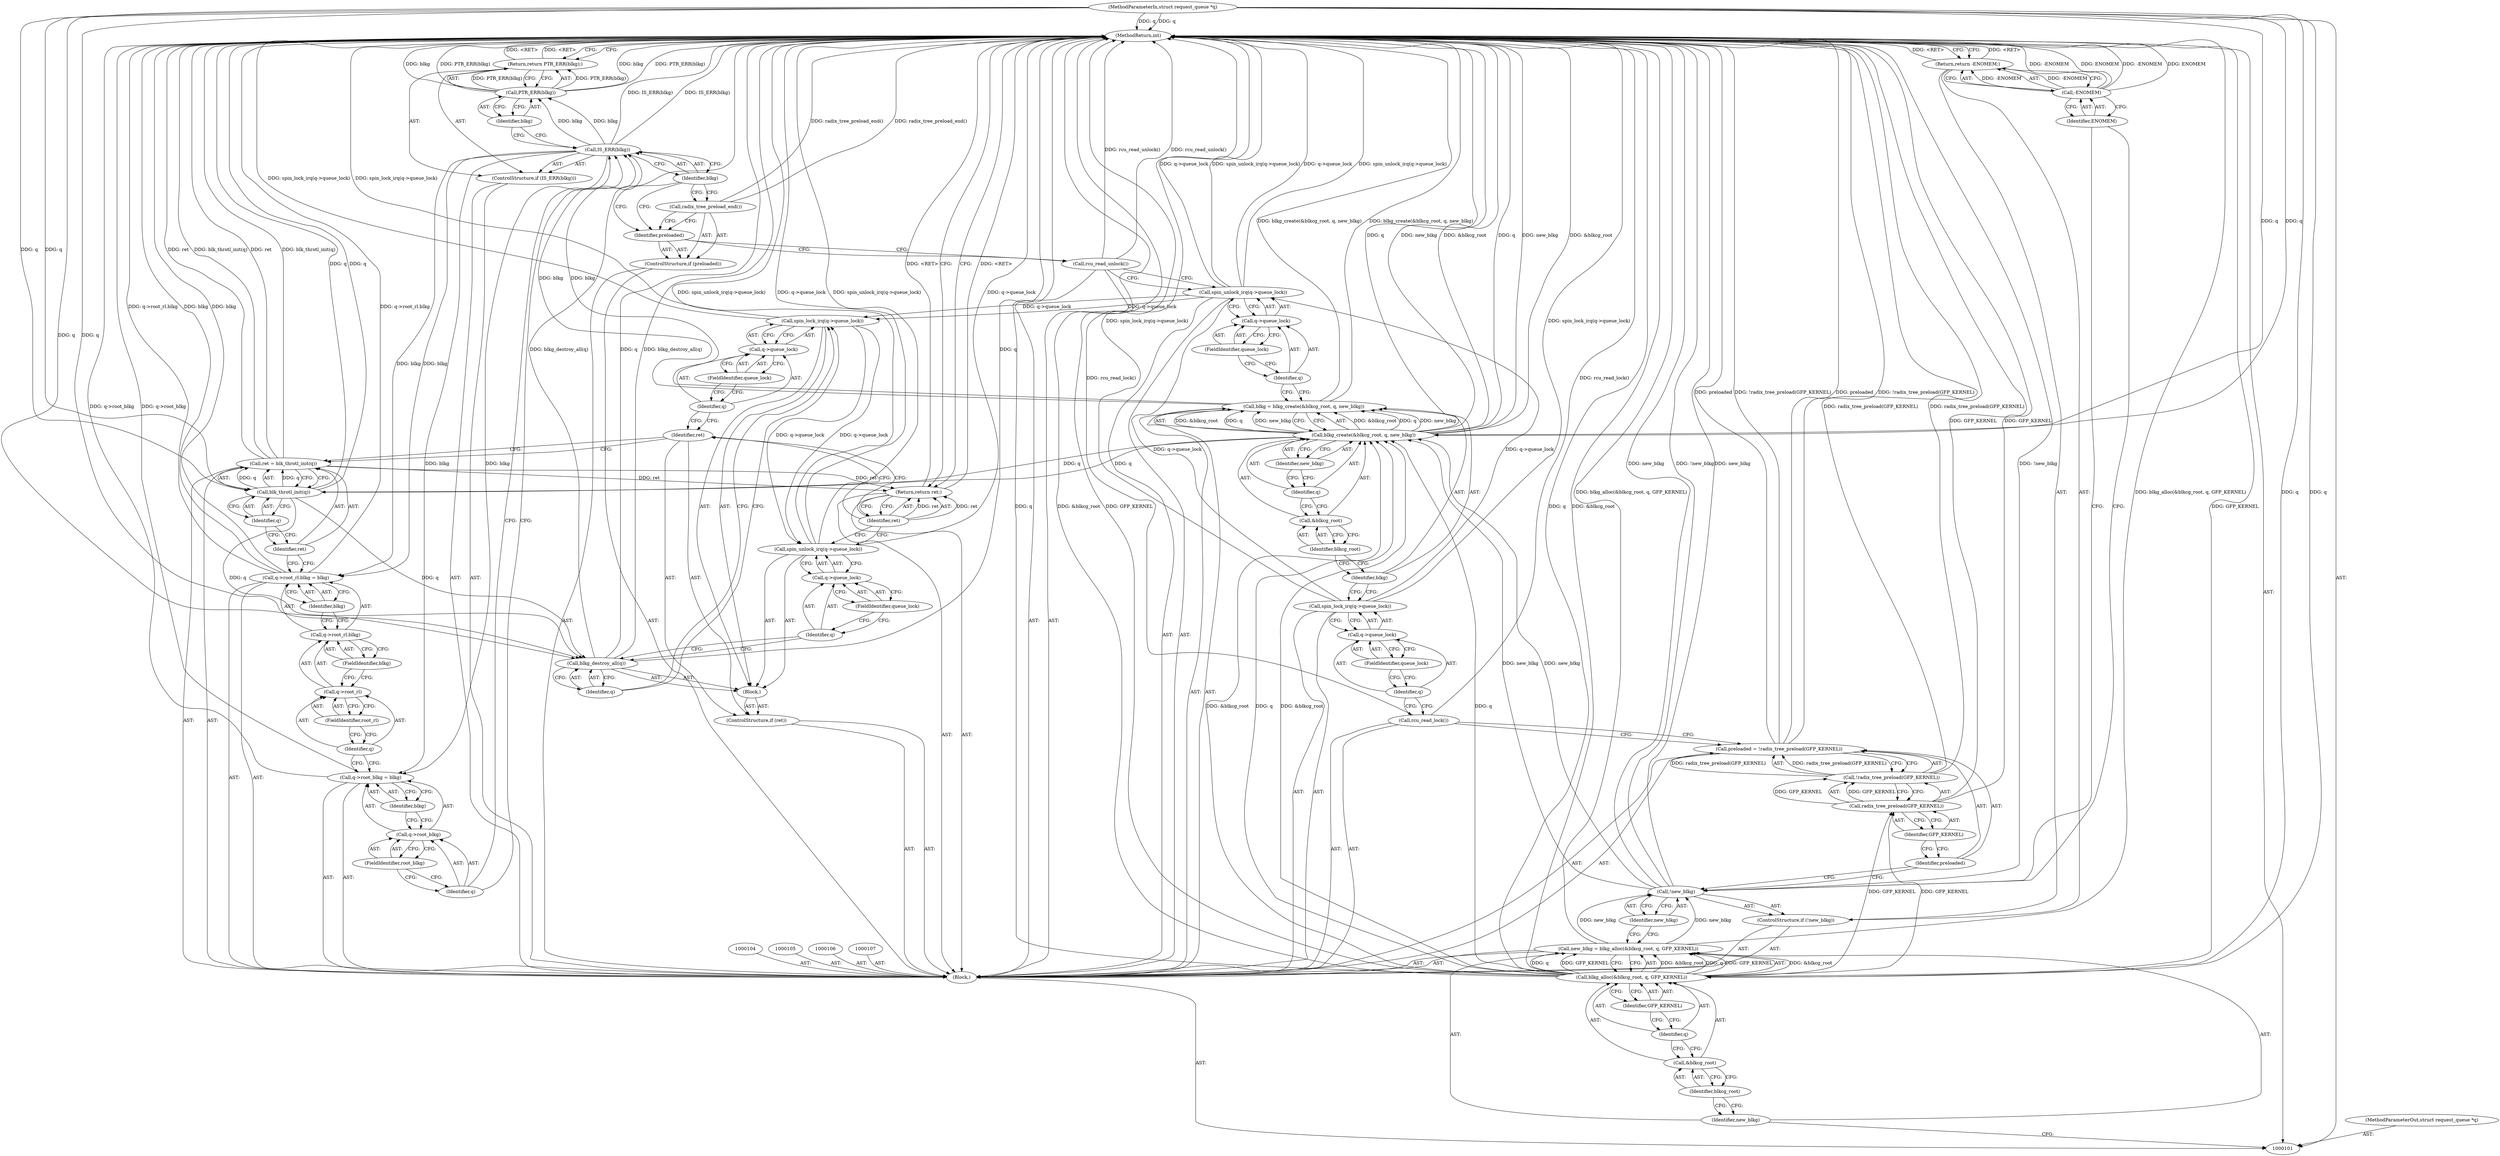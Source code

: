 digraph "0_linux_9b54d816e00425c3a517514e0d677bb3cec49258" {
"1000183" [label="(MethodReturn,int)"];
"1000102" [label="(MethodParameterIn,struct request_queue *q)"];
"1000267" [label="(MethodParameterOut,struct request_queue *q)"];
"1000121" [label="(Call,preloaded = !radix_tree_preload(GFP_KERNEL))"];
"1000122" [label="(Identifier,preloaded)"];
"1000123" [label="(Call,!radix_tree_preload(GFP_KERNEL))"];
"1000124" [label="(Call,radix_tree_preload(GFP_KERNEL))"];
"1000125" [label="(Identifier,GFP_KERNEL)"];
"1000126" [label="(Call,rcu_read_lock())"];
"1000127" [label="(Call,spin_lock_irq(q->queue_lock))"];
"1000128" [label="(Call,q->queue_lock)"];
"1000129" [label="(Identifier,q)"];
"1000130" [label="(FieldIdentifier,queue_lock)"];
"1000103" [label="(Block,)"];
"1000131" [label="(Call,blkg = blkg_create(&blkcg_root, q, new_blkg))"];
"1000132" [label="(Identifier,blkg)"];
"1000134" [label="(Call,&blkcg_root)"];
"1000135" [label="(Identifier,blkcg_root)"];
"1000136" [label="(Identifier,q)"];
"1000137" [label="(Identifier,new_blkg)"];
"1000133" [label="(Call,blkg_create(&blkcg_root, q, new_blkg))"];
"1000138" [label="(Call,spin_unlock_irq(q->queue_lock))"];
"1000139" [label="(Call,q->queue_lock)"];
"1000140" [label="(Identifier,q)"];
"1000141" [label="(FieldIdentifier,queue_lock)"];
"1000142" [label="(Call,rcu_read_unlock())"];
"1000143" [label="(ControlStructure,if (preloaded))"];
"1000144" [label="(Identifier,preloaded)"];
"1000145" [label="(Call,radix_tree_preload_end())"];
"1000146" [label="(ControlStructure,if (IS_ERR(blkg)))"];
"1000148" [label="(Identifier,blkg)"];
"1000147" [label="(Call,IS_ERR(blkg))"];
"1000150" [label="(Call,PTR_ERR(blkg))"];
"1000151" [label="(Identifier,blkg)"];
"1000149" [label="(Return,return PTR_ERR(blkg);)"];
"1000156" [label="(Identifier,blkg)"];
"1000152" [label="(Call,q->root_blkg = blkg)"];
"1000153" [label="(Call,q->root_blkg)"];
"1000154" [label="(Identifier,q)"];
"1000155" [label="(FieldIdentifier,root_blkg)"];
"1000162" [label="(FieldIdentifier,blkg)"];
"1000157" [label="(Call,q->root_rl.blkg = blkg)"];
"1000158" [label="(Call,q->root_rl.blkg)"];
"1000159" [label="(Call,q->root_rl)"];
"1000160" [label="(Identifier,q)"];
"1000163" [label="(Identifier,blkg)"];
"1000161" [label="(FieldIdentifier,root_rl)"];
"1000164" [label="(Call,ret = blk_throtl_init(q))"];
"1000165" [label="(Identifier,ret)"];
"1000167" [label="(Identifier,q)"];
"1000166" [label="(Call,blk_throtl_init(q))"];
"1000168" [label="(ControlStructure,if (ret))"];
"1000170" [label="(Block,)"];
"1000169" [label="(Identifier,ret)"];
"1000172" [label="(Call,q->queue_lock)"];
"1000173" [label="(Identifier,q)"];
"1000174" [label="(FieldIdentifier,queue_lock)"];
"1000171" [label="(Call,spin_lock_irq(q->queue_lock))"];
"1000176" [label="(Identifier,q)"];
"1000175" [label="(Call,blkg_destroy_all(q))"];
"1000178" [label="(Call,q->queue_lock)"];
"1000179" [label="(Identifier,q)"];
"1000177" [label="(Call,spin_unlock_irq(q->queue_lock))"];
"1000180" [label="(FieldIdentifier,queue_lock)"];
"1000181" [label="(Return,return ret;)"];
"1000182" [label="(Identifier,ret)"];
"1000108" [label="(Call,new_blkg = blkg_alloc(&blkcg_root, q, GFP_KERNEL))"];
"1000109" [label="(Identifier,new_blkg)"];
"1000110" [label="(Call,blkg_alloc(&blkcg_root, q, GFP_KERNEL))"];
"1000111" [label="(Call,&blkcg_root)"];
"1000112" [label="(Identifier,blkcg_root)"];
"1000113" [label="(Identifier,q)"];
"1000114" [label="(Identifier,GFP_KERNEL)"];
"1000115" [label="(ControlStructure,if (!new_blkg))"];
"1000116" [label="(Call,!new_blkg)"];
"1000117" [label="(Identifier,new_blkg)"];
"1000120" [label="(Identifier,ENOMEM)"];
"1000118" [label="(Return,return -ENOMEM;)"];
"1000119" [label="(Call,-ENOMEM)"];
"1000183" -> "1000101"  [label="AST: "];
"1000183" -> "1000118"  [label="CFG: "];
"1000183" -> "1000149"  [label="CFG: "];
"1000183" -> "1000181"  [label="CFG: "];
"1000181" -> "1000183"  [label="DDG: <RET>"];
"1000142" -> "1000183"  [label="DDG: rcu_read_unlock()"];
"1000124" -> "1000183"  [label="DDG: GFP_KERNEL"];
"1000150" -> "1000183"  [label="DDG: blkg"];
"1000150" -> "1000183"  [label="DDG: PTR_ERR(blkg)"];
"1000110" -> "1000183"  [label="DDG: GFP_KERNEL"];
"1000110" -> "1000183"  [label="DDG: q"];
"1000110" -> "1000183"  [label="DDG: &blkcg_root"];
"1000175" -> "1000183"  [label="DDG: q"];
"1000175" -> "1000183"  [label="DDG: blkg_destroy_all(q)"];
"1000138" -> "1000183"  [label="DDG: spin_unlock_irq(q->queue_lock)"];
"1000138" -> "1000183"  [label="DDG: q->queue_lock"];
"1000119" -> "1000183"  [label="DDG: -ENOMEM"];
"1000119" -> "1000183"  [label="DDG: ENOMEM"];
"1000157" -> "1000183"  [label="DDG: blkg"];
"1000157" -> "1000183"  [label="DDG: q->root_rl.blkg"];
"1000177" -> "1000183"  [label="DDG: q->queue_lock"];
"1000177" -> "1000183"  [label="DDG: spin_unlock_irq(q->queue_lock)"];
"1000116" -> "1000183"  [label="DDG: new_blkg"];
"1000116" -> "1000183"  [label="DDG: !new_blkg"];
"1000126" -> "1000183"  [label="DDG: rcu_read_lock()"];
"1000121" -> "1000183"  [label="DDG: !radix_tree_preload(GFP_KERNEL)"];
"1000121" -> "1000183"  [label="DDG: preloaded"];
"1000164" -> "1000183"  [label="DDG: blk_throtl_init(q)"];
"1000164" -> "1000183"  [label="DDG: ret"];
"1000166" -> "1000183"  [label="DDG: q"];
"1000133" -> "1000183"  [label="DDG: &blkcg_root"];
"1000133" -> "1000183"  [label="DDG: q"];
"1000133" -> "1000183"  [label="DDG: new_blkg"];
"1000127" -> "1000183"  [label="DDG: spin_lock_irq(q->queue_lock)"];
"1000152" -> "1000183"  [label="DDG: q->root_blkg"];
"1000131" -> "1000183"  [label="DDG: blkg_create(&blkcg_root, q, new_blkg)"];
"1000102" -> "1000183"  [label="DDG: q"];
"1000108" -> "1000183"  [label="DDG: blkg_alloc(&blkcg_root, q, GFP_KERNEL)"];
"1000145" -> "1000183"  [label="DDG: radix_tree_preload_end()"];
"1000171" -> "1000183"  [label="DDG: spin_lock_irq(q->queue_lock)"];
"1000147" -> "1000183"  [label="DDG: IS_ERR(blkg)"];
"1000123" -> "1000183"  [label="DDG: radix_tree_preload(GFP_KERNEL)"];
"1000118" -> "1000183"  [label="DDG: <RET>"];
"1000149" -> "1000183"  [label="DDG: <RET>"];
"1000102" -> "1000101"  [label="AST: "];
"1000102" -> "1000183"  [label="DDG: q"];
"1000102" -> "1000110"  [label="DDG: q"];
"1000102" -> "1000133"  [label="DDG: q"];
"1000102" -> "1000166"  [label="DDG: q"];
"1000102" -> "1000175"  [label="DDG: q"];
"1000267" -> "1000101"  [label="AST: "];
"1000121" -> "1000103"  [label="AST: "];
"1000121" -> "1000123"  [label="CFG: "];
"1000122" -> "1000121"  [label="AST: "];
"1000123" -> "1000121"  [label="AST: "];
"1000126" -> "1000121"  [label="CFG: "];
"1000121" -> "1000183"  [label="DDG: !radix_tree_preload(GFP_KERNEL)"];
"1000121" -> "1000183"  [label="DDG: preloaded"];
"1000123" -> "1000121"  [label="DDG: radix_tree_preload(GFP_KERNEL)"];
"1000122" -> "1000121"  [label="AST: "];
"1000122" -> "1000116"  [label="CFG: "];
"1000125" -> "1000122"  [label="CFG: "];
"1000123" -> "1000121"  [label="AST: "];
"1000123" -> "1000124"  [label="CFG: "];
"1000124" -> "1000123"  [label="AST: "];
"1000121" -> "1000123"  [label="CFG: "];
"1000123" -> "1000183"  [label="DDG: radix_tree_preload(GFP_KERNEL)"];
"1000123" -> "1000121"  [label="DDG: radix_tree_preload(GFP_KERNEL)"];
"1000124" -> "1000123"  [label="DDG: GFP_KERNEL"];
"1000124" -> "1000123"  [label="AST: "];
"1000124" -> "1000125"  [label="CFG: "];
"1000125" -> "1000124"  [label="AST: "];
"1000123" -> "1000124"  [label="CFG: "];
"1000124" -> "1000183"  [label="DDG: GFP_KERNEL"];
"1000124" -> "1000123"  [label="DDG: GFP_KERNEL"];
"1000110" -> "1000124"  [label="DDG: GFP_KERNEL"];
"1000125" -> "1000124"  [label="AST: "];
"1000125" -> "1000122"  [label="CFG: "];
"1000124" -> "1000125"  [label="CFG: "];
"1000126" -> "1000103"  [label="AST: "];
"1000126" -> "1000121"  [label="CFG: "];
"1000129" -> "1000126"  [label="CFG: "];
"1000126" -> "1000183"  [label="DDG: rcu_read_lock()"];
"1000127" -> "1000103"  [label="AST: "];
"1000127" -> "1000128"  [label="CFG: "];
"1000128" -> "1000127"  [label="AST: "];
"1000132" -> "1000127"  [label="CFG: "];
"1000127" -> "1000183"  [label="DDG: spin_lock_irq(q->queue_lock)"];
"1000127" -> "1000138"  [label="DDG: q->queue_lock"];
"1000128" -> "1000127"  [label="AST: "];
"1000128" -> "1000130"  [label="CFG: "];
"1000129" -> "1000128"  [label="AST: "];
"1000130" -> "1000128"  [label="AST: "];
"1000127" -> "1000128"  [label="CFG: "];
"1000129" -> "1000128"  [label="AST: "];
"1000129" -> "1000126"  [label="CFG: "];
"1000130" -> "1000129"  [label="CFG: "];
"1000130" -> "1000128"  [label="AST: "];
"1000130" -> "1000129"  [label="CFG: "];
"1000128" -> "1000130"  [label="CFG: "];
"1000103" -> "1000101"  [label="AST: "];
"1000104" -> "1000103"  [label="AST: "];
"1000105" -> "1000103"  [label="AST: "];
"1000106" -> "1000103"  [label="AST: "];
"1000107" -> "1000103"  [label="AST: "];
"1000108" -> "1000103"  [label="AST: "];
"1000115" -> "1000103"  [label="AST: "];
"1000121" -> "1000103"  [label="AST: "];
"1000126" -> "1000103"  [label="AST: "];
"1000127" -> "1000103"  [label="AST: "];
"1000131" -> "1000103"  [label="AST: "];
"1000138" -> "1000103"  [label="AST: "];
"1000142" -> "1000103"  [label="AST: "];
"1000143" -> "1000103"  [label="AST: "];
"1000146" -> "1000103"  [label="AST: "];
"1000152" -> "1000103"  [label="AST: "];
"1000157" -> "1000103"  [label="AST: "];
"1000164" -> "1000103"  [label="AST: "];
"1000168" -> "1000103"  [label="AST: "];
"1000181" -> "1000103"  [label="AST: "];
"1000131" -> "1000103"  [label="AST: "];
"1000131" -> "1000133"  [label="CFG: "];
"1000132" -> "1000131"  [label="AST: "];
"1000133" -> "1000131"  [label="AST: "];
"1000140" -> "1000131"  [label="CFG: "];
"1000131" -> "1000183"  [label="DDG: blkg_create(&blkcg_root, q, new_blkg)"];
"1000133" -> "1000131"  [label="DDG: &blkcg_root"];
"1000133" -> "1000131"  [label="DDG: q"];
"1000133" -> "1000131"  [label="DDG: new_blkg"];
"1000131" -> "1000147"  [label="DDG: blkg"];
"1000132" -> "1000131"  [label="AST: "];
"1000132" -> "1000127"  [label="CFG: "];
"1000135" -> "1000132"  [label="CFG: "];
"1000134" -> "1000133"  [label="AST: "];
"1000134" -> "1000135"  [label="CFG: "];
"1000135" -> "1000134"  [label="AST: "];
"1000136" -> "1000134"  [label="CFG: "];
"1000135" -> "1000134"  [label="AST: "];
"1000135" -> "1000132"  [label="CFG: "];
"1000134" -> "1000135"  [label="CFG: "];
"1000136" -> "1000133"  [label="AST: "];
"1000136" -> "1000134"  [label="CFG: "];
"1000137" -> "1000136"  [label="CFG: "];
"1000137" -> "1000133"  [label="AST: "];
"1000137" -> "1000136"  [label="CFG: "];
"1000133" -> "1000137"  [label="CFG: "];
"1000133" -> "1000131"  [label="AST: "];
"1000133" -> "1000137"  [label="CFG: "];
"1000134" -> "1000133"  [label="AST: "];
"1000136" -> "1000133"  [label="AST: "];
"1000137" -> "1000133"  [label="AST: "];
"1000131" -> "1000133"  [label="CFG: "];
"1000133" -> "1000183"  [label="DDG: &blkcg_root"];
"1000133" -> "1000183"  [label="DDG: q"];
"1000133" -> "1000183"  [label="DDG: new_blkg"];
"1000133" -> "1000131"  [label="DDG: &blkcg_root"];
"1000133" -> "1000131"  [label="DDG: q"];
"1000133" -> "1000131"  [label="DDG: new_blkg"];
"1000110" -> "1000133"  [label="DDG: &blkcg_root"];
"1000110" -> "1000133"  [label="DDG: q"];
"1000102" -> "1000133"  [label="DDG: q"];
"1000116" -> "1000133"  [label="DDG: new_blkg"];
"1000133" -> "1000166"  [label="DDG: q"];
"1000138" -> "1000103"  [label="AST: "];
"1000138" -> "1000139"  [label="CFG: "];
"1000139" -> "1000138"  [label="AST: "];
"1000142" -> "1000138"  [label="CFG: "];
"1000138" -> "1000183"  [label="DDG: spin_unlock_irq(q->queue_lock)"];
"1000138" -> "1000183"  [label="DDG: q->queue_lock"];
"1000127" -> "1000138"  [label="DDG: q->queue_lock"];
"1000138" -> "1000171"  [label="DDG: q->queue_lock"];
"1000139" -> "1000138"  [label="AST: "];
"1000139" -> "1000141"  [label="CFG: "];
"1000140" -> "1000139"  [label="AST: "];
"1000141" -> "1000139"  [label="AST: "];
"1000138" -> "1000139"  [label="CFG: "];
"1000140" -> "1000139"  [label="AST: "];
"1000140" -> "1000131"  [label="CFG: "];
"1000141" -> "1000140"  [label="CFG: "];
"1000141" -> "1000139"  [label="AST: "];
"1000141" -> "1000140"  [label="CFG: "];
"1000139" -> "1000141"  [label="CFG: "];
"1000142" -> "1000103"  [label="AST: "];
"1000142" -> "1000138"  [label="CFG: "];
"1000144" -> "1000142"  [label="CFG: "];
"1000142" -> "1000183"  [label="DDG: rcu_read_unlock()"];
"1000143" -> "1000103"  [label="AST: "];
"1000144" -> "1000143"  [label="AST: "];
"1000145" -> "1000143"  [label="AST: "];
"1000144" -> "1000143"  [label="AST: "];
"1000144" -> "1000142"  [label="CFG: "];
"1000145" -> "1000144"  [label="CFG: "];
"1000148" -> "1000144"  [label="CFG: "];
"1000145" -> "1000143"  [label="AST: "];
"1000145" -> "1000144"  [label="CFG: "];
"1000148" -> "1000145"  [label="CFG: "];
"1000145" -> "1000183"  [label="DDG: radix_tree_preload_end()"];
"1000146" -> "1000103"  [label="AST: "];
"1000147" -> "1000146"  [label="AST: "];
"1000149" -> "1000146"  [label="AST: "];
"1000148" -> "1000147"  [label="AST: "];
"1000148" -> "1000145"  [label="CFG: "];
"1000148" -> "1000144"  [label="CFG: "];
"1000147" -> "1000148"  [label="CFG: "];
"1000147" -> "1000146"  [label="AST: "];
"1000147" -> "1000148"  [label="CFG: "];
"1000148" -> "1000147"  [label="AST: "];
"1000151" -> "1000147"  [label="CFG: "];
"1000154" -> "1000147"  [label="CFG: "];
"1000147" -> "1000183"  [label="DDG: IS_ERR(blkg)"];
"1000131" -> "1000147"  [label="DDG: blkg"];
"1000147" -> "1000150"  [label="DDG: blkg"];
"1000147" -> "1000152"  [label="DDG: blkg"];
"1000147" -> "1000157"  [label="DDG: blkg"];
"1000150" -> "1000149"  [label="AST: "];
"1000150" -> "1000151"  [label="CFG: "];
"1000151" -> "1000150"  [label="AST: "];
"1000149" -> "1000150"  [label="CFG: "];
"1000150" -> "1000183"  [label="DDG: blkg"];
"1000150" -> "1000183"  [label="DDG: PTR_ERR(blkg)"];
"1000150" -> "1000149"  [label="DDG: PTR_ERR(blkg)"];
"1000147" -> "1000150"  [label="DDG: blkg"];
"1000151" -> "1000150"  [label="AST: "];
"1000151" -> "1000147"  [label="CFG: "];
"1000150" -> "1000151"  [label="CFG: "];
"1000149" -> "1000146"  [label="AST: "];
"1000149" -> "1000150"  [label="CFG: "];
"1000150" -> "1000149"  [label="AST: "];
"1000183" -> "1000149"  [label="CFG: "];
"1000149" -> "1000183"  [label="DDG: <RET>"];
"1000150" -> "1000149"  [label="DDG: PTR_ERR(blkg)"];
"1000156" -> "1000152"  [label="AST: "];
"1000156" -> "1000153"  [label="CFG: "];
"1000152" -> "1000156"  [label="CFG: "];
"1000152" -> "1000103"  [label="AST: "];
"1000152" -> "1000156"  [label="CFG: "];
"1000153" -> "1000152"  [label="AST: "];
"1000156" -> "1000152"  [label="AST: "];
"1000160" -> "1000152"  [label="CFG: "];
"1000152" -> "1000183"  [label="DDG: q->root_blkg"];
"1000147" -> "1000152"  [label="DDG: blkg"];
"1000153" -> "1000152"  [label="AST: "];
"1000153" -> "1000155"  [label="CFG: "];
"1000154" -> "1000153"  [label="AST: "];
"1000155" -> "1000153"  [label="AST: "];
"1000156" -> "1000153"  [label="CFG: "];
"1000154" -> "1000153"  [label="AST: "];
"1000154" -> "1000147"  [label="CFG: "];
"1000155" -> "1000154"  [label="CFG: "];
"1000155" -> "1000153"  [label="AST: "];
"1000155" -> "1000154"  [label="CFG: "];
"1000153" -> "1000155"  [label="CFG: "];
"1000162" -> "1000158"  [label="AST: "];
"1000162" -> "1000159"  [label="CFG: "];
"1000158" -> "1000162"  [label="CFG: "];
"1000157" -> "1000103"  [label="AST: "];
"1000157" -> "1000163"  [label="CFG: "];
"1000158" -> "1000157"  [label="AST: "];
"1000163" -> "1000157"  [label="AST: "];
"1000165" -> "1000157"  [label="CFG: "];
"1000157" -> "1000183"  [label="DDG: blkg"];
"1000157" -> "1000183"  [label="DDG: q->root_rl.blkg"];
"1000147" -> "1000157"  [label="DDG: blkg"];
"1000158" -> "1000157"  [label="AST: "];
"1000158" -> "1000162"  [label="CFG: "];
"1000159" -> "1000158"  [label="AST: "];
"1000162" -> "1000158"  [label="AST: "];
"1000163" -> "1000158"  [label="CFG: "];
"1000159" -> "1000158"  [label="AST: "];
"1000159" -> "1000161"  [label="CFG: "];
"1000160" -> "1000159"  [label="AST: "];
"1000161" -> "1000159"  [label="AST: "];
"1000162" -> "1000159"  [label="CFG: "];
"1000160" -> "1000159"  [label="AST: "];
"1000160" -> "1000152"  [label="CFG: "];
"1000161" -> "1000160"  [label="CFG: "];
"1000163" -> "1000157"  [label="AST: "];
"1000163" -> "1000158"  [label="CFG: "];
"1000157" -> "1000163"  [label="CFG: "];
"1000161" -> "1000159"  [label="AST: "];
"1000161" -> "1000160"  [label="CFG: "];
"1000159" -> "1000161"  [label="CFG: "];
"1000164" -> "1000103"  [label="AST: "];
"1000164" -> "1000166"  [label="CFG: "];
"1000165" -> "1000164"  [label="AST: "];
"1000166" -> "1000164"  [label="AST: "];
"1000169" -> "1000164"  [label="CFG: "];
"1000164" -> "1000183"  [label="DDG: blk_throtl_init(q)"];
"1000164" -> "1000183"  [label="DDG: ret"];
"1000166" -> "1000164"  [label="DDG: q"];
"1000164" -> "1000181"  [label="DDG: ret"];
"1000165" -> "1000164"  [label="AST: "];
"1000165" -> "1000157"  [label="CFG: "];
"1000167" -> "1000165"  [label="CFG: "];
"1000167" -> "1000166"  [label="AST: "];
"1000167" -> "1000165"  [label="CFG: "];
"1000166" -> "1000167"  [label="CFG: "];
"1000166" -> "1000164"  [label="AST: "];
"1000166" -> "1000167"  [label="CFG: "];
"1000167" -> "1000166"  [label="AST: "];
"1000164" -> "1000166"  [label="CFG: "];
"1000166" -> "1000183"  [label="DDG: q"];
"1000166" -> "1000164"  [label="DDG: q"];
"1000133" -> "1000166"  [label="DDG: q"];
"1000102" -> "1000166"  [label="DDG: q"];
"1000166" -> "1000175"  [label="DDG: q"];
"1000168" -> "1000103"  [label="AST: "];
"1000169" -> "1000168"  [label="AST: "];
"1000170" -> "1000168"  [label="AST: "];
"1000170" -> "1000168"  [label="AST: "];
"1000171" -> "1000170"  [label="AST: "];
"1000175" -> "1000170"  [label="AST: "];
"1000177" -> "1000170"  [label="AST: "];
"1000169" -> "1000168"  [label="AST: "];
"1000169" -> "1000164"  [label="CFG: "];
"1000173" -> "1000169"  [label="CFG: "];
"1000182" -> "1000169"  [label="CFG: "];
"1000172" -> "1000171"  [label="AST: "];
"1000172" -> "1000174"  [label="CFG: "];
"1000173" -> "1000172"  [label="AST: "];
"1000174" -> "1000172"  [label="AST: "];
"1000171" -> "1000172"  [label="CFG: "];
"1000173" -> "1000172"  [label="AST: "];
"1000173" -> "1000169"  [label="CFG: "];
"1000174" -> "1000173"  [label="CFG: "];
"1000174" -> "1000172"  [label="AST: "];
"1000174" -> "1000173"  [label="CFG: "];
"1000172" -> "1000174"  [label="CFG: "];
"1000171" -> "1000170"  [label="AST: "];
"1000171" -> "1000172"  [label="CFG: "];
"1000172" -> "1000171"  [label="AST: "];
"1000176" -> "1000171"  [label="CFG: "];
"1000171" -> "1000183"  [label="DDG: spin_lock_irq(q->queue_lock)"];
"1000138" -> "1000171"  [label="DDG: q->queue_lock"];
"1000171" -> "1000177"  [label="DDG: q->queue_lock"];
"1000176" -> "1000175"  [label="AST: "];
"1000176" -> "1000171"  [label="CFG: "];
"1000175" -> "1000176"  [label="CFG: "];
"1000175" -> "1000170"  [label="AST: "];
"1000175" -> "1000176"  [label="CFG: "];
"1000176" -> "1000175"  [label="AST: "];
"1000179" -> "1000175"  [label="CFG: "];
"1000175" -> "1000183"  [label="DDG: q"];
"1000175" -> "1000183"  [label="DDG: blkg_destroy_all(q)"];
"1000166" -> "1000175"  [label="DDG: q"];
"1000102" -> "1000175"  [label="DDG: q"];
"1000178" -> "1000177"  [label="AST: "];
"1000178" -> "1000180"  [label="CFG: "];
"1000179" -> "1000178"  [label="AST: "];
"1000180" -> "1000178"  [label="AST: "];
"1000177" -> "1000178"  [label="CFG: "];
"1000179" -> "1000178"  [label="AST: "];
"1000179" -> "1000175"  [label="CFG: "];
"1000180" -> "1000179"  [label="CFG: "];
"1000177" -> "1000170"  [label="AST: "];
"1000177" -> "1000178"  [label="CFG: "];
"1000178" -> "1000177"  [label="AST: "];
"1000182" -> "1000177"  [label="CFG: "];
"1000177" -> "1000183"  [label="DDG: q->queue_lock"];
"1000177" -> "1000183"  [label="DDG: spin_unlock_irq(q->queue_lock)"];
"1000171" -> "1000177"  [label="DDG: q->queue_lock"];
"1000180" -> "1000178"  [label="AST: "];
"1000180" -> "1000179"  [label="CFG: "];
"1000178" -> "1000180"  [label="CFG: "];
"1000181" -> "1000103"  [label="AST: "];
"1000181" -> "1000182"  [label="CFG: "];
"1000182" -> "1000181"  [label="AST: "];
"1000183" -> "1000181"  [label="CFG: "];
"1000181" -> "1000183"  [label="DDG: <RET>"];
"1000182" -> "1000181"  [label="DDG: ret"];
"1000164" -> "1000181"  [label="DDG: ret"];
"1000182" -> "1000181"  [label="AST: "];
"1000182" -> "1000177"  [label="CFG: "];
"1000182" -> "1000169"  [label="CFG: "];
"1000181" -> "1000182"  [label="CFG: "];
"1000182" -> "1000181"  [label="DDG: ret"];
"1000108" -> "1000103"  [label="AST: "];
"1000108" -> "1000110"  [label="CFG: "];
"1000109" -> "1000108"  [label="AST: "];
"1000110" -> "1000108"  [label="AST: "];
"1000117" -> "1000108"  [label="CFG: "];
"1000108" -> "1000183"  [label="DDG: blkg_alloc(&blkcg_root, q, GFP_KERNEL)"];
"1000110" -> "1000108"  [label="DDG: &blkcg_root"];
"1000110" -> "1000108"  [label="DDG: q"];
"1000110" -> "1000108"  [label="DDG: GFP_KERNEL"];
"1000108" -> "1000116"  [label="DDG: new_blkg"];
"1000109" -> "1000108"  [label="AST: "];
"1000109" -> "1000101"  [label="CFG: "];
"1000112" -> "1000109"  [label="CFG: "];
"1000110" -> "1000108"  [label="AST: "];
"1000110" -> "1000114"  [label="CFG: "];
"1000111" -> "1000110"  [label="AST: "];
"1000113" -> "1000110"  [label="AST: "];
"1000114" -> "1000110"  [label="AST: "];
"1000108" -> "1000110"  [label="CFG: "];
"1000110" -> "1000183"  [label="DDG: GFP_KERNEL"];
"1000110" -> "1000183"  [label="DDG: q"];
"1000110" -> "1000183"  [label="DDG: &blkcg_root"];
"1000110" -> "1000108"  [label="DDG: &blkcg_root"];
"1000110" -> "1000108"  [label="DDG: q"];
"1000110" -> "1000108"  [label="DDG: GFP_KERNEL"];
"1000102" -> "1000110"  [label="DDG: q"];
"1000110" -> "1000124"  [label="DDG: GFP_KERNEL"];
"1000110" -> "1000133"  [label="DDG: &blkcg_root"];
"1000110" -> "1000133"  [label="DDG: q"];
"1000111" -> "1000110"  [label="AST: "];
"1000111" -> "1000112"  [label="CFG: "];
"1000112" -> "1000111"  [label="AST: "];
"1000113" -> "1000111"  [label="CFG: "];
"1000112" -> "1000111"  [label="AST: "];
"1000112" -> "1000109"  [label="CFG: "];
"1000111" -> "1000112"  [label="CFG: "];
"1000113" -> "1000110"  [label="AST: "];
"1000113" -> "1000111"  [label="CFG: "];
"1000114" -> "1000113"  [label="CFG: "];
"1000114" -> "1000110"  [label="AST: "];
"1000114" -> "1000113"  [label="CFG: "];
"1000110" -> "1000114"  [label="CFG: "];
"1000115" -> "1000103"  [label="AST: "];
"1000116" -> "1000115"  [label="AST: "];
"1000118" -> "1000115"  [label="AST: "];
"1000116" -> "1000115"  [label="AST: "];
"1000116" -> "1000117"  [label="CFG: "];
"1000117" -> "1000116"  [label="AST: "];
"1000120" -> "1000116"  [label="CFG: "];
"1000122" -> "1000116"  [label="CFG: "];
"1000116" -> "1000183"  [label="DDG: new_blkg"];
"1000116" -> "1000183"  [label="DDG: !new_blkg"];
"1000108" -> "1000116"  [label="DDG: new_blkg"];
"1000116" -> "1000133"  [label="DDG: new_blkg"];
"1000117" -> "1000116"  [label="AST: "];
"1000117" -> "1000108"  [label="CFG: "];
"1000116" -> "1000117"  [label="CFG: "];
"1000120" -> "1000119"  [label="AST: "];
"1000120" -> "1000116"  [label="CFG: "];
"1000119" -> "1000120"  [label="CFG: "];
"1000118" -> "1000115"  [label="AST: "];
"1000118" -> "1000119"  [label="CFG: "];
"1000119" -> "1000118"  [label="AST: "];
"1000183" -> "1000118"  [label="CFG: "];
"1000118" -> "1000183"  [label="DDG: <RET>"];
"1000119" -> "1000118"  [label="DDG: -ENOMEM"];
"1000119" -> "1000118"  [label="AST: "];
"1000119" -> "1000120"  [label="CFG: "];
"1000120" -> "1000119"  [label="AST: "];
"1000118" -> "1000119"  [label="CFG: "];
"1000119" -> "1000183"  [label="DDG: -ENOMEM"];
"1000119" -> "1000183"  [label="DDG: ENOMEM"];
"1000119" -> "1000118"  [label="DDG: -ENOMEM"];
}
